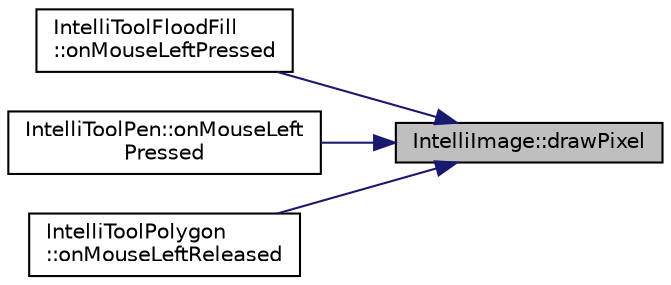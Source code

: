 digraph "IntelliImage::drawPixel"
{
 // LATEX_PDF_SIZE
  edge [fontname="Helvetica",fontsize="10",labelfontname="Helvetica",labelfontsize="10"];
  node [fontname="Helvetica",fontsize="10",shape=record];
  rankdir="RL";
  Node1 [label="IntelliImage::drawPixel",height=0.2,width=0.4,color="black", fillcolor="grey75", style="filled", fontcolor="black",tooltip="A funtcion used to draw a pixel on the Image with the given Color."];
  Node1 -> Node2 [dir="back",color="midnightblue",fontsize="10",style="solid",fontname="Helvetica"];
  Node2 [label="IntelliToolFloodFill\l::onMouseLeftPressed",height=0.2,width=0.4,color="black", fillcolor="white", style="filled",URL="$class_intelli_tool_flood_fill.html#ac85e3cb6233508ff9612833a8d9e3961",tooltip="A function managing the left click pressed of a mouse. Sets the point to flood fill around and does t..."];
  Node1 -> Node3 [dir="back",color="midnightblue",fontsize="10",style="solid",fontname="Helvetica"];
  Node3 [label="IntelliToolPen::onMouseLeft\lPressed",height=0.2,width=0.4,color="black", fillcolor="white", style="filled",URL="$class_intelli_tool_pen.html#a8ff40aef6d38eb55af31a19322429205",tooltip="A function managing the left click pressed of a mouse. Starting the drawing procedure."];
  Node1 -> Node4 [dir="back",color="midnightblue",fontsize="10",style="solid",fontname="Helvetica"];
  Node4 [label="IntelliToolPolygon\l::onMouseLeftReleased",height=0.2,width=0.4,color="black", fillcolor="white", style="filled",URL="$class_intelli_tool_polygon.html#a4e1473ff408ae2e11cf6a43f6f575f21",tooltip="A function managing the left click Released of a Mouse. Call this in child classes!"];
}
